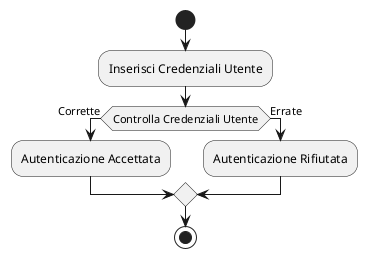 @startuml

start

:Inserisci Credenziali Utente;

if (Controlla Credenziali Utente) then (Corrette)
  :Autenticazione Accettata;
else (Errate)
  :Autenticazione Rifiutata;
endif

stop

@enduml
